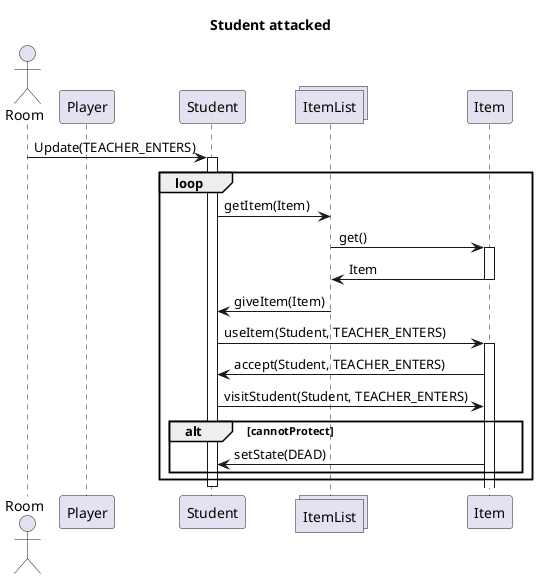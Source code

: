  
@startuml
title Student attacked
actor Room
 
participant Room order 10
participant Student order 20
participant Item as i order 60
collections ItemList as il order 50

    Room -> Student : Update(TEACHER_ENTERS)
activate Student

        loop
        Student -> il : getItem(Item)
        il -> i : get()
        activate i
            i -> il: Item
        deactivate i
        il -> Student : giveItem(Item)
        Student -> i : useItem(Student, TEACHER_ENTERS)
        activate i
        
            i -> Student : accept(Student, TEACHER_ENTERS)
            Student -> i : visitStudent(Student, TEACHER_ENTERS)
            alt cannotProtect
                i -> Student: setState(DEAD)
            end
        end
deactivate Student
deactivate Player

@enduml